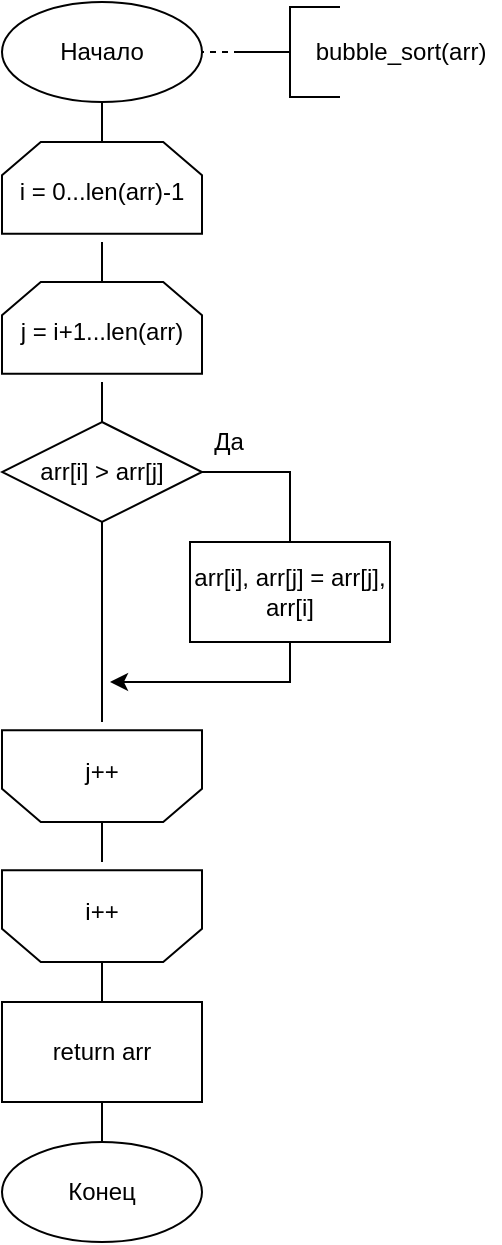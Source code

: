 <mxfile version="13.7.3" type="device" pages="3"><diagram id="ORZNJHTQPUiET-FaQdbC" name="Bubble"><mxGraphModel dx="1577" dy="1208" grid="1" gridSize="10" guides="1" tooltips="1" connect="1" arrows="1" fold="1" page="1" pageScale="1" pageWidth="827" pageHeight="1169" math="0" shadow="0"><root><mxCell id="0"/><mxCell id="1" parent="0"/><mxCell id="Agj_XEl6VrNMwXbB4vIW-19" style="edgeStyle=orthogonalEdgeStyle;rounded=0;orthogonalLoop=1;jettySize=auto;html=1;exitX=0.5;exitY=1;exitDx=0;exitDy=0;exitPerimeter=0;entryX=0.5;entryY=0;entryDx=0;entryDy=0;entryPerimeter=0;strokeWidth=1;endArrow=none;endFill=0;" edge="1" parent="1" source="Agj_XEl6VrNMwXbB4vIW-1" target="Agj_XEl6VrNMwXbB4vIW-3"><mxGeometry relative="1" as="geometry"/></mxCell><mxCell id="Agj_XEl6VrNMwXbB4vIW-1" value="Начало" style="strokeWidth=1;html=1;shape=mxgraph.flowchart.start_1;whiteSpace=wrap;" vertex="1" parent="1"><mxGeometry x="366" y="40" width="100" height="50" as="geometry"/></mxCell><mxCell id="Agj_XEl6VrNMwXbB4vIW-20" style="edgeStyle=orthogonalEdgeStyle;rounded=0;orthogonalLoop=1;jettySize=auto;html=1;exitX=0.5;exitY=1;exitDx=0;exitDy=0;exitPerimeter=0;entryX=0.5;entryY=0;entryDx=0;entryDy=0;entryPerimeter=0;strokeWidth=1;endArrow=none;endFill=0;" edge="1" parent="1" source="Agj_XEl6VrNMwXbB4vIW-3" target="Agj_XEl6VrNMwXbB4vIW-6"><mxGeometry relative="1" as="geometry"/></mxCell><mxCell id="Agj_XEl6VrNMwXbB4vIW-3" value="i = 0...len(arr)-1" style="strokeWidth=1;html=1;shape=stencil(rZVNb4MwDIZ/Ta5VIGIrx4m1p6qXHnZOqTuiQhIF1m7/fikuGh+DUa8SB/wa3gcbW2EiKTNpgYVcywKYeGVhuDHGemGjClX50N9mmHjiGF4wjJcYytJCWqF2lk7JfQ6YKStnTnBRh+rmoHQGDl3FivEX/8z1EklqtPYmyuiyk2nlvZlU2r/LP9GMLyLEfN1ijKwnFFCB66g/5W1RYOGaTArmkXYEUreihvsX6e1+UkAjrSjd67OCmbAtoS6+4GEPFy9n8nYkXkytjtTLZusI1Y3wROKVsQUUyV6mp3dnPvTh16+08rrcg0STLswZWkPX69VUAxqHXOmWw/O/HXoNfIBFFN1vwR/sQCmD8jfS3JQwMbReH0xErY6MkUiOxsHEfB1VnuM5Mja6A4NaxXOtFr4B);whiteSpace=wrap;perimeterSpacing=0;sketch=0;shadow=0;" vertex="1" parent="1"><mxGeometry x="366" y="110" width="100" height="50" as="geometry"/></mxCell><mxCell id="Agj_XEl6VrNMwXbB4vIW-21" style="edgeStyle=orthogonalEdgeStyle;rounded=0;orthogonalLoop=1;jettySize=auto;html=1;exitX=0.5;exitY=1;exitDx=0;exitDy=0;exitPerimeter=0;entryX=0.5;entryY=0;entryDx=0;entryDy=0;entryPerimeter=0;strokeWidth=1;endArrow=none;endFill=0;" edge="1" parent="1" source="Agj_XEl6VrNMwXbB4vIW-6" target="Agj_XEl6VrNMwXbB4vIW-7"><mxGeometry relative="1" as="geometry"/></mxCell><mxCell id="Agj_XEl6VrNMwXbB4vIW-6" value="j = i+1...len(arr)" style="strokeWidth=1;html=1;shape=stencil(rZVNb4MwDIZ/Ta5VIGIrx4m1p6qXHnZOqTuiQhIF1m7/fikuGh+DUa8SB/wa3gcbW2EiKTNpgYVcywKYeGVhuDHGemGjClX50N9mmHjiGF4wjJcYytJCWqF2lk7JfQ6YKStnTnBRh+rmoHQGDl3FivEX/8z1EklqtPYmyuiyk2nlvZlU2r/LP9GMLyLEfN1ijKwnFFCB66g/5W1RYOGaTArmkXYEUreihvsX6e1+UkAjrSjd67OCmbAtoS6+4GEPFy9n8nYkXkytjtTLZusI1Y3wROKVsQUUyV6mp3dnPvTh16+08rrcg0STLswZWkPX69VUAxqHXOmWw/O/HXoNfIBFFN1vwR/sQCmD8jfS3JQwMbReH0xErY6MkUiOxsHEfB1VnuM5Mja6A4NaxXOtFr4B);whiteSpace=wrap;perimeterSpacing=0;sketch=0;shadow=0;" vertex="1" parent="1"><mxGeometry x="366" y="180" width="100" height="50" as="geometry"/></mxCell><mxCell id="Agj_XEl6VrNMwXbB4vIW-9" style="edgeStyle=orthogonalEdgeStyle;rounded=0;orthogonalLoop=1;jettySize=auto;html=1;exitX=1;exitY=0.5;exitDx=0;exitDy=0;exitPerimeter=0;strokeWidth=1;endArrow=none;endFill=0;" edge="1" parent="1" source="Agj_XEl6VrNMwXbB4vIW-7" target="Agj_XEl6VrNMwXbB4vIW-8"><mxGeometry relative="1" as="geometry"/></mxCell><mxCell id="DxBfAGByZItGEMPeg0rH-6" style="edgeStyle=orthogonalEdgeStyle;rounded=0;orthogonalLoop=1;jettySize=auto;html=1;exitX=0.5;exitY=1;exitDx=0;exitDy=0;exitPerimeter=0;endArrow=none;endFill=0;strokeWidth=1;" edge="1" parent="1" source="Agj_XEl6VrNMwXbB4vIW-7" target="Agj_XEl6VrNMwXbB4vIW-11"><mxGeometry relative="1" as="geometry"><Array as="points"><mxPoint x="416" y="390"/><mxPoint x="416" y="390"/></Array></mxGeometry></mxCell><mxCell id="Agj_XEl6VrNMwXbB4vIW-7" value="arr[i] &amp;gt; arr[j]" style="strokeWidth=1;html=1;shape=mxgraph.flowchart.decision;whiteSpace=wrap;shadow=0;sketch=0;" vertex="1" parent="1"><mxGeometry x="366" y="250" width="100" height="50" as="geometry"/></mxCell><mxCell id="DxBfAGByZItGEMPeg0rH-7" style="edgeStyle=orthogonalEdgeStyle;rounded=0;orthogonalLoop=1;jettySize=auto;html=1;exitX=0.5;exitY=1;exitDx=0;exitDy=0;endArrow=classic;endFill=1;strokeWidth=1;" edge="1" parent="1" source="Agj_XEl6VrNMwXbB4vIW-8"><mxGeometry relative="1" as="geometry"><mxPoint x="420" y="380" as="targetPoint"/><Array as="points"><mxPoint x="510" y="380"/></Array></mxGeometry></mxCell><mxCell id="Agj_XEl6VrNMwXbB4vIW-8" value="arr[i], arr[j] = arr[j], arr[i]" style="rounded=0;whiteSpace=wrap;html=1;shadow=0;sketch=0;strokeWidth=1;" vertex="1" parent="1"><mxGeometry x="460" y="310" width="100" height="50" as="geometry"/></mxCell><mxCell id="Agj_XEl6VrNMwXbB4vIW-10" value="Да" style="text;html=1;align=center;verticalAlign=middle;resizable=0;points=[];autosize=1;strokeWidth=1;" vertex="1" parent="1"><mxGeometry x="464" y="250" width="30" height="20" as="geometry"/></mxCell><mxCell id="Agj_XEl6VrNMwXbB4vIW-24" style="edgeStyle=orthogonalEdgeStyle;rounded=0;orthogonalLoop=1;jettySize=auto;html=1;exitX=0.5;exitY=0;exitDx=0;exitDy=0;exitPerimeter=0;endArrow=none;endFill=0;strokeWidth=1;" edge="1" parent="1" source="Agj_XEl6VrNMwXbB4vIW-11" target="Agj_XEl6VrNMwXbB4vIW-12"><mxGeometry relative="1" as="geometry"/></mxCell><mxCell id="Agj_XEl6VrNMwXbB4vIW-11" value="j++" style="strokeWidth=1;html=1;shape=stencil(rZVNb4MwDIZ/Ta5VIGIrx4m1p6qXHnZOqTuiQhIF1m7/fikuGh+DUa8SB/wa3gcbW2EiKTNpgYVcywKYeGVhuDHGemGjClX50N9mmHjiGF4wjJcYytJCWqF2lk7JfQ6YKStnTnBRh+rmoHQGDl3FivEX/8z1EklqtPYmyuiyk2nlvZlU2r/LP9GMLyLEfN1ijKwnFFCB66g/5W1RYOGaTArmkXYEUreihvsX6e1+UkAjrSjd67OCmbAtoS6+4GEPFy9n8nYkXkytjtTLZusI1Y3wROKVsQUUyV6mp3dnPvTh16+08rrcg0STLswZWkPX69VUAxqHXOmWw/O/HXoNfIBFFN1vwR/sQCmD8jfS3JQwMbReH0xErY6MkUiOxsHEfB1VnuM5Mja6A4NaxXOtFr4B);whiteSpace=wrap;perimeterSpacing=0;sketch=0;shadow=0;flipH=1;flipV=1;" vertex="1" parent="1"><mxGeometry x="366" y="400" width="100" height="50" as="geometry"/></mxCell><mxCell id="Agj_XEl6VrNMwXbB4vIW-25" style="edgeStyle=orthogonalEdgeStyle;rounded=0;orthogonalLoop=1;jettySize=auto;html=1;exitX=0.5;exitY=0;exitDx=0;exitDy=0;exitPerimeter=0;entryX=0.5;entryY=0;entryDx=0;entryDy=0;endArrow=none;endFill=0;strokeWidth=1;" edge="1" parent="1" source="Agj_XEl6VrNMwXbB4vIW-12" target="Agj_XEl6VrNMwXbB4vIW-17"><mxGeometry relative="1" as="geometry"/></mxCell><mxCell id="Agj_XEl6VrNMwXbB4vIW-12" value="i++" style="strokeWidth=1;html=1;shape=stencil(rZVNb4MwDIZ/Ta5VIGIrx4m1p6qXHnZOqTuiQhIF1m7/fikuGh+DUa8SB/wa3gcbW2EiKTNpgYVcywKYeGVhuDHGemGjClX50N9mmHjiGF4wjJcYytJCWqF2lk7JfQ6YKStnTnBRh+rmoHQGDl3FivEX/8z1EklqtPYmyuiyk2nlvZlU2r/LP9GMLyLEfN1ijKwnFFCB66g/5W1RYOGaTArmkXYEUreihvsX6e1+UkAjrSjd67OCmbAtoS6+4GEPFy9n8nYkXkytjtTLZusI1Y3wROKVsQUUyV6mp3dnPvTh16+08rrcg0STLswZWkPX69VUAxqHXOmWw/O/HXoNfIBFFN1vwR/sQCmD8jfS3JQwMbReH0xErY6MkUiOxsHEfB1VnuM5Mja6A4NaxXOtFr4B);whiteSpace=wrap;perimeterSpacing=0;sketch=0;shadow=0;flipH=1;flipV=1;" vertex="1" parent="1"><mxGeometry x="366" y="470" width="100" height="50" as="geometry"/></mxCell><mxCell id="Agj_XEl6VrNMwXbB4vIW-16" value="Конец" style="strokeWidth=1;html=1;shape=mxgraph.flowchart.start_1;whiteSpace=wrap;" vertex="1" parent="1"><mxGeometry x="366" y="610" width="100" height="50" as="geometry"/></mxCell><mxCell id="Agj_XEl6VrNMwXbB4vIW-26" style="edgeStyle=orthogonalEdgeStyle;rounded=0;orthogonalLoop=1;jettySize=auto;html=1;exitX=0.5;exitY=1;exitDx=0;exitDy=0;entryX=0.5;entryY=0;entryDx=0;entryDy=0;entryPerimeter=0;endArrow=none;endFill=0;strokeWidth=1;" edge="1" parent="1" source="Agj_XEl6VrNMwXbB4vIW-17" target="Agj_XEl6VrNMwXbB4vIW-16"><mxGeometry relative="1" as="geometry"/></mxCell><mxCell id="Agj_XEl6VrNMwXbB4vIW-17" value="return arr" style="rounded=0;whiteSpace=wrap;html=1;shadow=0;sketch=0;strokeWidth=1;" vertex="1" parent="1"><mxGeometry x="366" y="540" width="100" height="50" as="geometry"/></mxCell><mxCell id="aOBV3ytTW20CU34fFfsn-1" style="edgeStyle=orthogonalEdgeStyle;rounded=0;orthogonalLoop=1;jettySize=auto;html=1;exitX=0;exitY=0.5;exitDx=0;exitDy=0;exitPerimeter=0;entryX=1;entryY=0.5;entryDx=0;entryDy=0;entryPerimeter=0;endArrow=none;endFill=0;strokeWidth=1;fontSize=10;dashed=1;" edge="1" parent="1" source="9WbbMb6pBmVbhiPYIhvj-1" target="Agj_XEl6VrNMwXbB4vIW-1"><mxGeometry relative="1" as="geometry"/></mxCell><mxCell id="9WbbMb6pBmVbhiPYIhvj-1" value="" style="strokeWidth=1;html=1;shape=mxgraph.flowchart.annotation_2;align=left;labelPosition=right;pointerEvents=1;shadow=0;sketch=0;" vertex="1" parent="1"><mxGeometry x="485" y="42.5" width="50" height="45" as="geometry"/></mxCell><mxCell id="9WbbMb6pBmVbhiPYIhvj-2" value="bubble_sort(arr)" style="text;html=1;align=center;verticalAlign=middle;resizable=0;points=[];autosize=1;" vertex="1" parent="1"><mxGeometry x="515" y="55" width="100" height="20" as="geometry"/></mxCell></root></mxGraphModel></diagram><diagram id="GNiq__9fW4ay0dJXrTA1" name="Insert"><mxGraphModel dx="946" dy="725" grid="1" gridSize="10" guides="1" tooltips="1" connect="1" arrows="1" fold="1" page="1" pageScale="1" pageWidth="827" pageHeight="1169" math="0" shadow="0"><root><mxCell id="ysfmoREH9clk1O5DEIb7-0"/><mxCell id="ysfmoREH9clk1O5DEIb7-1" parent="ysfmoREH9clk1O5DEIb7-0"/><mxCell id="8BlWN5KVolWJpGUwSEUa-7" style="edgeStyle=orthogonalEdgeStyle;rounded=0;orthogonalLoop=1;jettySize=auto;html=1;exitX=0.5;exitY=1;exitDx=0;exitDy=0;exitPerimeter=0;entryX=0.5;entryY=0;entryDx=0;entryDy=0;entryPerimeter=0;endArrow=none;endFill=0;strokeWidth=1;" edge="1" parent="ysfmoREH9clk1O5DEIb7-1" source="s9tl0QTB5Kh5QGYywKh6-0" target="pcWkkX0goHo-BQ4pUkn8-0"><mxGeometry relative="1" as="geometry"/></mxCell><mxCell id="s9tl0QTB5Kh5QGYywKh6-0" value="Начало" style="strokeWidth=1;html=1;shape=mxgraph.flowchart.start_1;whiteSpace=wrap;" vertex="1" parent="ysfmoREH9clk1O5DEIb7-1"><mxGeometry x="366" y="40" width="100" height="50" as="geometry"/></mxCell><mxCell id="8BlWN5KVolWJpGUwSEUa-6" style="edgeStyle=orthogonalEdgeStyle;rounded=0;orthogonalLoop=1;jettySize=auto;html=1;exitX=0.5;exitY=1;exitDx=0;exitDy=0;exitPerimeter=0;entryX=0.5;entryY=0;entryDx=0;entryDy=0;endArrow=none;endFill=0;strokeWidth=1;" edge="1" parent="ysfmoREH9clk1O5DEIb7-1" source="pcWkkX0goHo-BQ4pUkn8-0" target="vaOV0Lnt5BWCdHoX7-Ny-0"><mxGeometry relative="1" as="geometry"/></mxCell><mxCell id="pcWkkX0goHo-BQ4pUkn8-0" value="i = 0...len(arr)" style="strokeWidth=1;html=1;shape=stencil(rZVNb4MwDIZ/Ta5VIGIrx4m1p6qXHnZOqTuiQhIF1m7/fikuGh+DUa8SB/wa3gcbW2EiKTNpgYVcywKYeGVhuDHGemGjClX50N9mmHjiGF4wjJcYytJCWqF2lk7JfQ6YKStnTnBRh+rmoHQGDl3FivEX/8z1EklqtPYmyuiyk2nlvZlU2r/LP9GMLyLEfN1ijKwnFFCB66g/5W1RYOGaTArmkXYEUreihvsX6e1+UkAjrSjd67OCmbAtoS6+4GEPFy9n8nYkXkytjtTLZusI1Y3wROKVsQUUyV6mp3dnPvTh16+08rrcg0STLswZWkPX69VUAxqHXOmWw/O/HXoNfIBFFN1vwR/sQCmD8jfS3JQwMbReH0xErY6MkUiOxsHEfB1VnuM5Mja6A4NaxXOtFr4B);whiteSpace=wrap;perimeterSpacing=0;sketch=0;shadow=0;" vertex="1" parent="ysfmoREH9clk1O5DEIb7-1"><mxGeometry x="366" y="110" width="100" height="50" as="geometry"/></mxCell><mxCell id="8BlWN5KVolWJpGUwSEUa-5" style="edgeStyle=orthogonalEdgeStyle;rounded=0;orthogonalLoop=1;jettySize=auto;html=1;exitX=0.5;exitY=1;exitDx=0;exitDy=0;entryX=0.5;entryY=0;entryDx=0;entryDy=0;entryPerimeter=0;endArrow=none;endFill=0;strokeWidth=1;" edge="1" parent="ysfmoREH9clk1O5DEIb7-1" source="vaOV0Lnt5BWCdHoX7-Ny-0" target="8BlWN5KVolWJpGUwSEUa-0"><mxGeometry relative="1" as="geometry"/></mxCell><mxCell id="vaOV0Lnt5BWCdHoX7-Ny-0" value="j = i - 1&lt;br&gt;key = arr[i]" style="rounded=0;whiteSpace=wrap;html=1;shadow=0;sketch=0;strokeWidth=1;" vertex="1" parent="ysfmoREH9clk1O5DEIb7-1"><mxGeometry x="366" y="180" width="100" height="50" as="geometry"/></mxCell><mxCell id="8BlWN5KVolWJpGUwSEUa-4" style="edgeStyle=orthogonalEdgeStyle;rounded=0;orthogonalLoop=1;jettySize=auto;html=1;exitX=0.5;exitY=1;exitDx=0;exitDy=0;exitPerimeter=0;entryX=0.5;entryY=0;entryDx=0;entryDy=0;endArrow=none;endFill=0;strokeWidth=1;" edge="1" parent="ysfmoREH9clk1O5DEIb7-1" source="8BlWN5KVolWJpGUwSEUa-0" target="8BlWN5KVolWJpGUwSEUa-3"><mxGeometry relative="1" as="geometry"/></mxCell><mxCell id="8BlWN5KVolWJpGUwSEUa-15" style="edgeStyle=orthogonalEdgeStyle;rounded=0;orthogonalLoop=1;jettySize=auto;html=1;exitX=1;exitY=0.5;exitDx=0;exitDy=0;exitPerimeter=0;endArrow=none;endFill=0;strokeWidth=1;entryX=0.5;entryY=0;entryDx=0;entryDy=0;" edge="1" parent="ysfmoREH9clk1O5DEIb7-1" source="8BlWN5KVolWJpGUwSEUa-0" target="8BlWN5KVolWJpGUwSEUa-14"><mxGeometry relative="1" as="geometry"><mxPoint x="416" y="430" as="targetPoint"/><Array as="points"><mxPoint x="486" y="285"/><mxPoint x="486" y="410"/><mxPoint x="416" y="410"/></Array></mxGeometry></mxCell><mxCell id="8BlWN5KVolWJpGUwSEUa-0" value="arr[j]&amp;gt;key&lt;br&gt;and j &amp;gt;= 0" style="strokeWidth=1;html=1;shape=mxgraph.flowchart.decision;whiteSpace=wrap;shadow=0;sketch=0;" vertex="1" parent="ysfmoREH9clk1O5DEIb7-1"><mxGeometry x="366" y="260" width="100" height="50" as="geometry"/></mxCell><mxCell id="a-7b6AegY0COzp70efqN-0" style="edgeStyle=orthogonalEdgeStyle;rounded=0;orthogonalLoop=1;jettySize=auto;html=1;exitX=0.5;exitY=1;exitDx=0;exitDy=0;entryX=0;entryY=0.5;entryDx=0;entryDy=0;entryPerimeter=0;endArrow=classic;endFill=1;strokeWidth=1;" edge="1" parent="ysfmoREH9clk1O5DEIb7-1" source="8BlWN5KVolWJpGUwSEUa-3" target="8BlWN5KVolWJpGUwSEUa-0"><mxGeometry relative="1" as="geometry"/></mxCell><mxCell id="8BlWN5KVolWJpGUwSEUa-3" value="&lt;div&gt;arr[j + 1] = arr[j]&amp;nbsp;&lt;/div&gt;&lt;div&gt;&lt;span&gt;j -= 1&lt;/span&gt;&lt;/div&gt;" style="rounded=0;whiteSpace=wrap;html=1;shadow=0;sketch=0;strokeWidth=1;" vertex="1" parent="ysfmoREH9clk1O5DEIb7-1"><mxGeometry x="366" y="330" width="100" height="50" as="geometry"/></mxCell><mxCell id="8BlWN5KVolWJpGUwSEUa-10" value="Да" style="text;html=1;align=center;verticalAlign=middle;resizable=0;points=[];autosize=1;" vertex="1" parent="ysfmoREH9clk1O5DEIb7-1"><mxGeometry x="418" y="305" width="30" height="20" as="geometry"/></mxCell><mxCell id="8BlWN5KVolWJpGUwSEUa-17" style="edgeStyle=orthogonalEdgeStyle;rounded=0;orthogonalLoop=1;jettySize=auto;html=1;exitX=0.5;exitY=1;exitDx=0;exitDy=0;entryX=0.5;entryY=1;entryDx=0;entryDy=0;entryPerimeter=0;endArrow=none;endFill=0;strokeWidth=1;" edge="1" parent="ysfmoREH9clk1O5DEIb7-1" source="8BlWN5KVolWJpGUwSEUa-14" target="8BlWN5KVolWJpGUwSEUa-16"><mxGeometry relative="1" as="geometry"/></mxCell><mxCell id="8BlWN5KVolWJpGUwSEUa-14" value="arr[j + 1] = key" style="rounded=0;whiteSpace=wrap;html=1;shadow=0;sketch=0;strokeWidth=1;" vertex="1" parent="ysfmoREH9clk1O5DEIb7-1"><mxGeometry x="366" y="430" width="100" height="50" as="geometry"/></mxCell><mxCell id="8BlWN5KVolWJpGUwSEUa-19" style="edgeStyle=orthogonalEdgeStyle;rounded=0;orthogonalLoop=1;jettySize=auto;html=1;exitX=0.5;exitY=0;exitDx=0;exitDy=0;exitPerimeter=0;entryX=0.5;entryY=0;entryDx=0;entryDy=0;endArrow=none;endFill=0;strokeWidth=1;" edge="1" parent="ysfmoREH9clk1O5DEIb7-1" source="8BlWN5KVolWJpGUwSEUa-16" target="8BlWN5KVolWJpGUwSEUa-18"><mxGeometry relative="1" as="geometry"/></mxCell><mxCell id="8BlWN5KVolWJpGUwSEUa-16" value="i++" style="strokeWidth=1;html=1;shape=stencil(rZVNb4MwDIZ/Ta5VIGIrx4m1p6qXHnZOqTuiQhIF1m7/fikuGh+DUa8SB/wa3gcbW2EiKTNpgYVcywKYeGVhuDHGemGjClX50N9mmHjiGF4wjJcYytJCWqF2lk7JfQ6YKStnTnBRh+rmoHQGDl3FivEX/8z1EklqtPYmyuiyk2nlvZlU2r/LP9GMLyLEfN1ijKwnFFCB66g/5W1RYOGaTArmkXYEUreihvsX6e1+UkAjrSjd67OCmbAtoS6+4GEPFy9n8nYkXkytjtTLZusI1Y3wROKVsQUUyV6mp3dnPvTh16+08rrcg0STLswZWkPX69VUAxqHXOmWw/O/HXoNfIBFFN1vwR/sQCmD8jfS3JQwMbReH0xErY6MkUiOxsHEfB1VnuM5Mja6A4NaxXOtFr4B);whiteSpace=wrap;perimeterSpacing=0;sketch=0;shadow=0;flipV=1;" vertex="1" parent="ysfmoREH9clk1O5DEIb7-1"><mxGeometry x="366" y="500" width="100" height="50" as="geometry"/></mxCell><mxCell id="8BlWN5KVolWJpGUwSEUa-21" style="edgeStyle=orthogonalEdgeStyle;rounded=0;orthogonalLoop=1;jettySize=auto;html=1;exitX=0.5;exitY=1;exitDx=0;exitDy=0;entryX=0.5;entryY=0;entryDx=0;entryDy=0;entryPerimeter=0;endArrow=none;endFill=0;strokeWidth=1;" edge="1" parent="ysfmoREH9clk1O5DEIb7-1" source="8BlWN5KVolWJpGUwSEUa-18" target="8BlWN5KVolWJpGUwSEUa-20"><mxGeometry relative="1" as="geometry"/></mxCell><mxCell id="8BlWN5KVolWJpGUwSEUa-18" value="&lt;div&gt;return arr&lt;/div&gt;" style="rounded=0;whiteSpace=wrap;html=1;shadow=0;sketch=0;strokeWidth=1;" vertex="1" parent="ysfmoREH9clk1O5DEIb7-1"><mxGeometry x="366" y="570" width="100" height="50" as="geometry"/></mxCell><mxCell id="8BlWN5KVolWJpGUwSEUa-20" value="Конец" style="strokeWidth=1;html=1;shape=mxgraph.flowchart.start_1;whiteSpace=wrap;" vertex="1" parent="ysfmoREH9clk1O5DEIb7-1"><mxGeometry x="364" y="640" width="100" height="50" as="geometry"/></mxCell><mxCell id="ClXtkGncsmTFMTBGyKLt-0" style="edgeStyle=orthogonalEdgeStyle;rounded=0;orthogonalLoop=1;jettySize=auto;html=1;exitX=0;exitY=0.5;exitDx=0;exitDy=0;exitPerimeter=0;entryX=1;entryY=0.5;entryDx=0;entryDy=0;entryPerimeter=0;dashed=1;endArrow=none;endFill=0;strokeWidth=1;fontSize=10;" edge="1" parent="ysfmoREH9clk1O5DEIb7-1" source="_F8MJgzABFOH6ZHUk7dL-0" target="s9tl0QTB5Kh5QGYywKh6-0"><mxGeometry relative="1" as="geometry"/></mxCell><mxCell id="_F8MJgzABFOH6ZHUk7dL-0" value="" style="strokeWidth=1;html=1;shape=mxgraph.flowchart.annotation_2;align=left;labelPosition=right;pointerEvents=1;shadow=0;sketch=0;" vertex="1" parent="ysfmoREH9clk1O5DEIb7-1"><mxGeometry x="485" y="42.5" width="50" height="45" as="geometry"/></mxCell><mxCell id="_F8MJgzABFOH6ZHUk7dL-1" value="insert_sort(arr)" style="text;html=1;align=center;verticalAlign=middle;resizable=0;points=[];autosize=1;" vertex="1" parent="ysfmoREH9clk1O5DEIb7-1"><mxGeometry x="520" y="55" width="90" height="20" as="geometry"/></mxCell></root></mxGraphModel></diagram><diagram id="1Qa4NTdl_ZHLUUy2oZBx" name="Quick"><mxGraphModel dx="946" dy="725" grid="1" gridSize="10" guides="1" tooltips="1" connect="1" arrows="1" fold="1" page="1" pageScale="1" pageWidth="827" pageHeight="1169" math="0" shadow="0"><root><mxCell id="j6HqbIp1ozGesBRDsYsD-0"/><mxCell id="j6HqbIp1ozGesBRDsYsD-1" parent="j6HqbIp1ozGesBRDsYsD-0"/><mxCell id="iVAzcb1ahfkpSA4Bbj5L-2" style="edgeStyle=orthogonalEdgeStyle;rounded=0;orthogonalLoop=1;jettySize=auto;html=1;exitX=0.5;exitY=1;exitDx=0;exitDy=0;exitPerimeter=0;entryX=0.5;entryY=0;entryDx=0;entryDy=0;entryPerimeter=0;endArrow=none;endFill=0;strokeWidth=1;" edge="1" parent="j6HqbIp1ozGesBRDsYsD-1" source="f3M6OBMZK9PMJTyX-irB-0" target="Gqmr40bwTOFl8NWpousO-0"><mxGeometry relative="1" as="geometry"/></mxCell><mxCell id="f3M6OBMZK9PMJTyX-irB-0" value="Начало" style="strokeWidth=1;html=1;shape=mxgraph.flowchart.start_1;whiteSpace=wrap;" vertex="1" parent="j6HqbIp1ozGesBRDsYsD-1"><mxGeometry x="366" y="40" width="100" height="50" as="geometry"/></mxCell><mxCell id="f3M6OBMZK9PMJTyX-irB-1" value="Конец" style="strokeWidth=1;html=1;shape=mxgraph.flowchart.start_1;whiteSpace=wrap;" vertex="1" parent="j6HqbIp1ozGesBRDsYsD-1"><mxGeometry x="366" y="584.5" width="100" height="50" as="geometry"/></mxCell><mxCell id="iVAzcb1ahfkpSA4Bbj5L-1" style="edgeStyle=orthogonalEdgeStyle;rounded=0;orthogonalLoop=1;jettySize=auto;html=1;exitX=1;exitY=0.5;exitDx=0;exitDy=0;exitPerimeter=0;endArrow=none;endFill=0;strokeWidth=1;" edge="1" parent="j6HqbIp1ozGesBRDsYsD-1" source="Gqmr40bwTOFl8NWpousO-0" target="iVAzcb1ahfkpSA4Bbj5L-0"><mxGeometry relative="1" as="geometry"/></mxCell><mxCell id="iVAzcb1ahfkpSA4Bbj5L-17" style="edgeStyle=orthogonalEdgeStyle;rounded=0;orthogonalLoop=1;jettySize=auto;html=1;exitX=0.5;exitY=1;exitDx=0;exitDy=0;exitPerimeter=0;endArrow=none;endFill=0;strokeWidth=1;fontSize=11;" edge="1" parent="j6HqbIp1ozGesBRDsYsD-1" source="Gqmr40bwTOFl8NWpousO-0" target="iVAzcb1ahfkpSA4Bbj5L-5"><mxGeometry relative="1" as="geometry"/></mxCell><mxCell id="Gqmr40bwTOFl8NWpousO-0" value="len(arr) &amp;lt;= 1" style="strokeWidth=1;html=1;shape=mxgraph.flowchart.decision;whiteSpace=wrap;shadow=0;sketch=0;" vertex="1" parent="j6HqbIp1ozGesBRDsYsD-1"><mxGeometry x="366" y="110" width="100" height="50" as="geometry"/></mxCell><mxCell id="iVAzcb1ahfkpSA4Bbj5L-21" style="edgeStyle=orthogonalEdgeStyle;rounded=0;orthogonalLoop=1;jettySize=auto;html=1;exitX=0.5;exitY=1;exitDx=0;exitDy=0;endArrow=classic;endFill=1;strokeWidth=1;fontSize=10;" edge="1" parent="j6HqbIp1ozGesBRDsYsD-1" source="iVAzcb1ahfkpSA4Bbj5L-0"><mxGeometry relative="1" as="geometry"><mxPoint x="420" y="570" as="targetPoint"/><Array as="points"><mxPoint x="510" y="570"/></Array></mxGeometry></mxCell><mxCell id="iVAzcb1ahfkpSA4Bbj5L-0" value="return arr" style="rounded=0;whiteSpace=wrap;html=1;shadow=0;sketch=0;strokeWidth=1;" vertex="1" parent="j6HqbIp1ozGesBRDsYsD-1"><mxGeometry x="460" y="160" width="100" height="50" as="geometry"/></mxCell><mxCell id="iVAzcb1ahfkpSA4Bbj5L-4" value="Да" style="text;html=1;align=center;verticalAlign=middle;resizable=0;points=[];autosize=1;" vertex="1" parent="j6HqbIp1ozGesBRDsYsD-1"><mxGeometry x="460" y="110" width="30" height="20" as="geometry"/></mxCell><mxCell id="iVAzcb1ahfkpSA4Bbj5L-10" style="edgeStyle=orthogonalEdgeStyle;rounded=0;orthogonalLoop=1;jettySize=auto;html=1;exitX=0.5;exitY=1;exitDx=0;exitDy=0;entryX=0.5;entryY=0;entryDx=0;entryDy=0;endArrow=none;endFill=0;strokeWidth=1;" edge="1" parent="j6HqbIp1ozGesBRDsYsD-1" source="iVAzcb1ahfkpSA4Bbj5L-5" target="iVAzcb1ahfkpSA4Bbj5L-8"><mxGeometry relative="1" as="geometry"/></mxCell><mxCell id="iVAzcb1ahfkpSA4Bbj5L-5" value="return arr" style="rounded=0;whiteSpace=wrap;html=1;shadow=0;sketch=0;strokeWidth=1;" vertex="1" parent="j6HqbIp1ozGesBRDsYsD-1"><mxGeometry x="366" y="230" width="100" height="50" as="geometry"/></mxCell><mxCell id="iVAzcb1ahfkpSA4Bbj5L-19" style="edgeStyle=orthogonalEdgeStyle;rounded=0;orthogonalLoop=1;jettySize=auto;html=1;exitX=0.5;exitY=1;exitDx=0;exitDy=0;entryX=0.5;entryY=0;entryDx=0;entryDy=0;endArrow=none;endFill=0;strokeWidth=1;fontSize=10;" edge="1" parent="j6HqbIp1ozGesBRDsYsD-1" source="iVAzcb1ahfkpSA4Bbj5L-6" target="iVAzcb1ahfkpSA4Bbj5L-18"><mxGeometry relative="1" as="geometry"/></mxCell><mxCell id="iVAzcb1ahfkpSA4Bbj5L-6" value="r = list(filter(lambda x: x &amp;gt; key, arr))" style="rounded=0;whiteSpace=wrap;html=1;shadow=0;sketch=0;strokeWidth=1;fontSize=11;" vertex="1" parent="j6HqbIp1ozGesBRDsYsD-1"><mxGeometry x="366" y="440" width="100" height="50" as="geometry"/></mxCell><mxCell id="iVAzcb1ahfkpSA4Bbj5L-12" style="edgeStyle=orthogonalEdgeStyle;rounded=0;orthogonalLoop=1;jettySize=auto;html=1;exitX=0.5;exitY=1;exitDx=0;exitDy=0;entryX=0.5;entryY=0;entryDx=0;entryDy=0;endArrow=none;endFill=0;strokeWidth=1;" edge="1" parent="j6HqbIp1ozGesBRDsYsD-1" source="iVAzcb1ahfkpSA4Bbj5L-7" target="iVAzcb1ahfkpSA4Bbj5L-6"><mxGeometry relative="1" as="geometry"/></mxCell><mxCell id="iVAzcb1ahfkpSA4Bbj5L-7" value="m = list(filter(lambda x: x == key, arr))" style="rounded=0;whiteSpace=wrap;html=1;shadow=0;sketch=0;strokeWidth=1;fontSize=11;" vertex="1" parent="j6HqbIp1ozGesBRDsYsD-1"><mxGeometry x="366" y="370" width="100" height="50" as="geometry"/></mxCell><mxCell id="iVAzcb1ahfkpSA4Bbj5L-11" style="edgeStyle=orthogonalEdgeStyle;rounded=0;orthogonalLoop=1;jettySize=auto;html=1;exitX=0.5;exitY=1;exitDx=0;exitDy=0;entryX=0.5;entryY=0;entryDx=0;entryDy=0;endArrow=none;endFill=0;strokeWidth=1;" edge="1" parent="j6HqbIp1ozGesBRDsYsD-1" source="iVAzcb1ahfkpSA4Bbj5L-8" target="iVAzcb1ahfkpSA4Bbj5L-7"><mxGeometry relative="1" as="geometry"/></mxCell><mxCell id="iVAzcb1ahfkpSA4Bbj5L-8" value="l = list(filter(lambda x: x &amp;lt; key, arr))" style="rounded=0;whiteSpace=wrap;html=1;shadow=0;sketch=0;strokeWidth=1;fontSize=11;" vertex="1" parent="j6HqbIp1ozGesBRDsYsD-1"><mxGeometry x="366" y="300" width="100" height="50" as="geometry"/></mxCell><mxCell id="iVAzcb1ahfkpSA4Bbj5L-15" style="edgeStyle=orthogonalEdgeStyle;rounded=0;orthogonalLoop=1;jettySize=auto;html=1;exitX=0;exitY=0.5;exitDx=0;exitDy=0;exitPerimeter=0;entryX=1;entryY=0.5;entryDx=0;entryDy=0;entryPerimeter=0;endArrow=none;endFill=0;strokeWidth=1;dashed=1;" edge="1" parent="j6HqbIp1ozGesBRDsYsD-1" source="iVAzcb1ahfkpSA4Bbj5L-14" target="f3M6OBMZK9PMJTyX-irB-0"><mxGeometry relative="1" as="geometry"/></mxCell><mxCell id="iVAzcb1ahfkpSA4Bbj5L-14" value="" style="strokeWidth=1;html=1;shape=mxgraph.flowchart.annotation_2;align=left;labelPosition=right;pointerEvents=1;shadow=0;sketch=0;" vertex="1" parent="j6HqbIp1ozGesBRDsYsD-1"><mxGeometry x="485" y="42.5" width="50" height="45" as="geometry"/></mxCell><mxCell id="iVAzcb1ahfkpSA4Bbj5L-16" value="quick_sort(arr)" style="text;html=1;align=center;verticalAlign=middle;resizable=0;points=[];autosize=1;" vertex="1" parent="j6HqbIp1ozGesBRDsYsD-1"><mxGeometry x="520" y="55" width="90" height="20" as="geometry"/></mxCell><mxCell id="iVAzcb1ahfkpSA4Bbj5L-20" style="edgeStyle=orthogonalEdgeStyle;rounded=0;orthogonalLoop=1;jettySize=auto;html=1;exitX=0.5;exitY=1;exitDx=0;exitDy=0;entryX=0.5;entryY=0;entryDx=0;entryDy=0;entryPerimeter=0;endArrow=none;endFill=0;strokeWidth=1;fontSize=10;" edge="1" parent="j6HqbIp1ozGesBRDsYsD-1" source="iVAzcb1ahfkpSA4Bbj5L-18" target="f3M6OBMZK9PMJTyX-irB-1"><mxGeometry relative="1" as="geometry"/></mxCell><mxCell id="iVAzcb1ahfkpSA4Bbj5L-18" value="return quick_sort(l) + m + quick_sort(r)" style="shape=process;whiteSpace=wrap;html=1;backgroundOutline=1;shadow=0;sketch=0;strokeWidth=1;fontSize=10;" vertex="1" parent="j6HqbIp1ozGesBRDsYsD-1"><mxGeometry x="366" y="510" width="100" height="50" as="geometry"/></mxCell></root></mxGraphModel></diagram></mxfile>